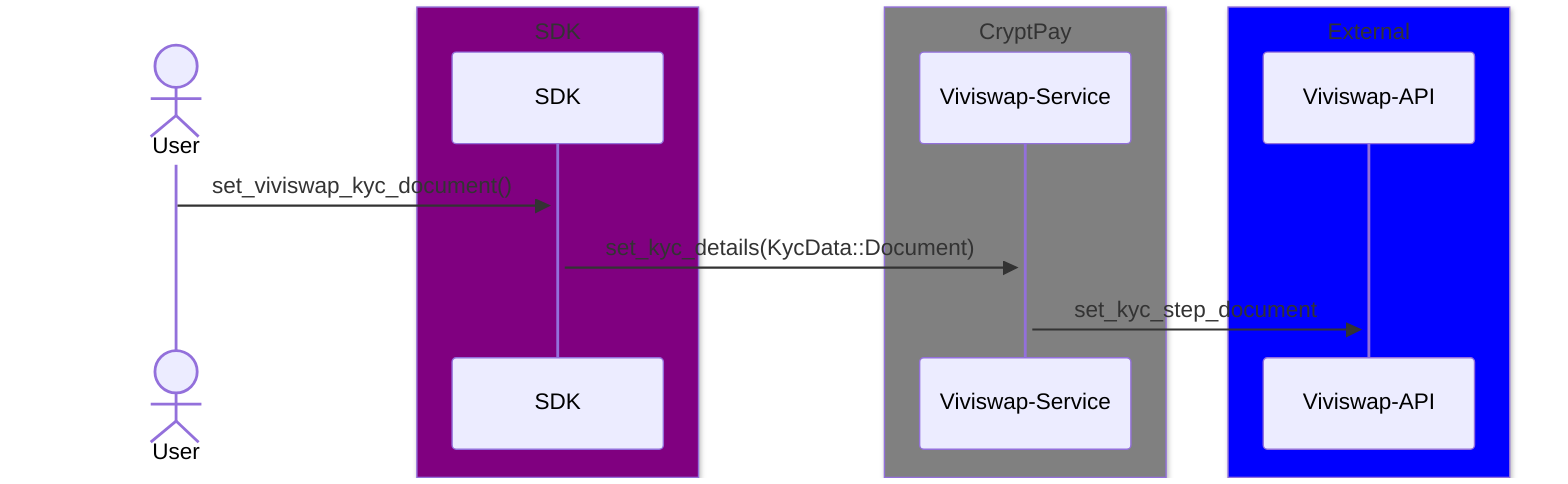 sequenceDiagram
    actor user as User
    box Purple SDK
        participant sdk as SDK
    end
    box Grey CryptPay
        participant vvs_svc as Viviswap-Service
    end
    box Blue External
        participant vvs_api as Viviswap-API
    end
    user->>+sdk: set_viviswap_kyc_document()
    sdk->>+vvs_svc: set_kyc_details(KycData::Document)
    vvs_svc->>+vvs_api: set_kyc_step_document